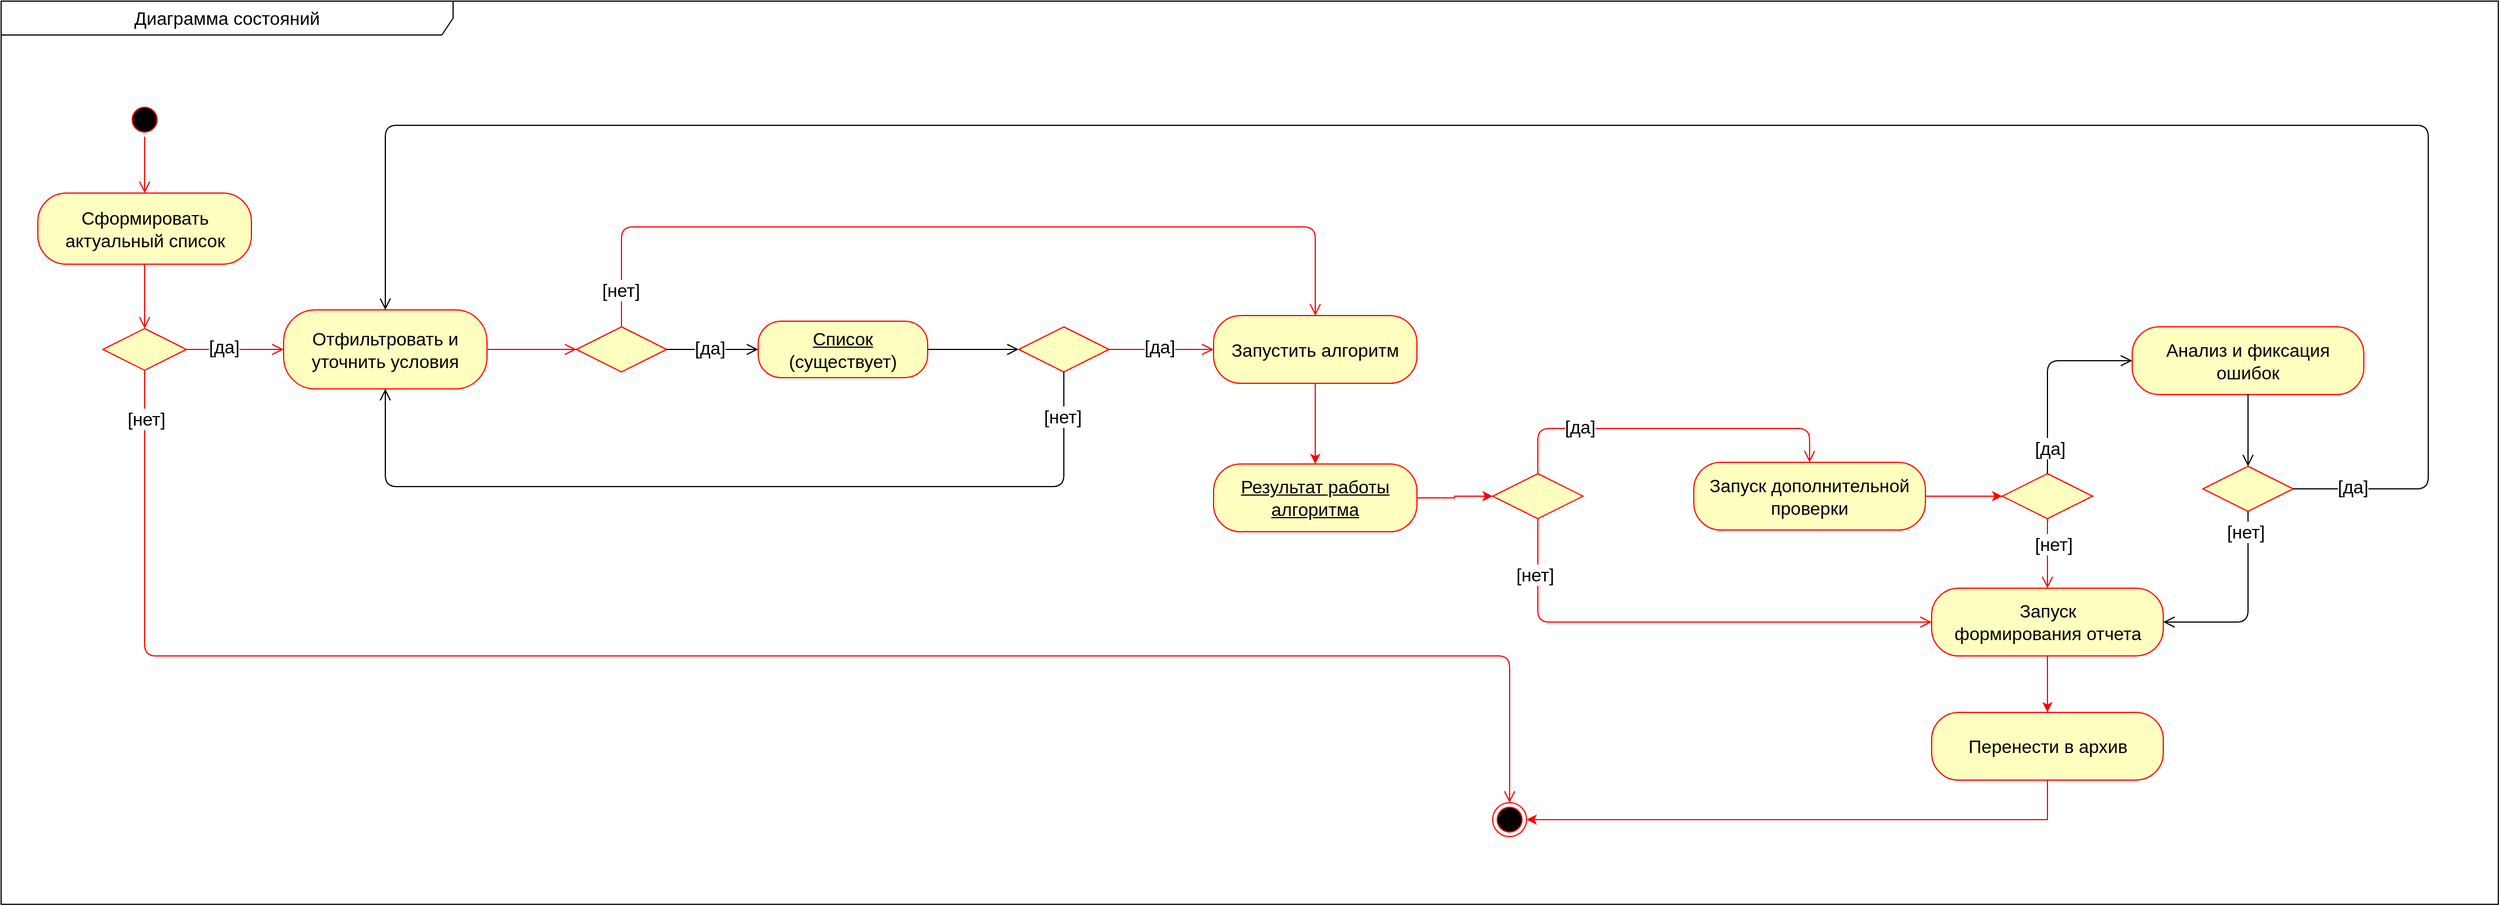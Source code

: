 <mxfile version="14.1.8" type="device"><diagram name="Page-1" id="e7e014a7-5840-1c2e-5031-d8a46d1fe8dd"><mxGraphModel dx="1086" dy="1632" grid="1" gridSize="10" guides="1" tooltips="1" connect="1" arrows="1" fold="1" page="1" pageScale="1" pageWidth="1169" pageHeight="826" background="none" math="0" shadow="0"><root><mxCell id="0"/><mxCell id="1" parent="0"/><mxCell id="31887JfQ04T_51z_vyh9-67" value="&lt;font style=&quot;font-size: 16px&quot;&gt;Диаграмма состояний&lt;/font&gt;" style="shape=umlFrame;whiteSpace=wrap;html=1;width=400;height=30;fontSize=15;" parent="1" vertex="1"><mxGeometry x="580" y="-810" width="2210" height="800" as="geometry"/></mxCell><mxCell id="UJZAYx7YA-PhiULz38xz-1" value="" style="ellipse;html=1;shape=startState;fillColor=#000000;strokeColor=#ff0000;" parent="1" vertex="1"><mxGeometry x="692" y="-720" width="30" height="30" as="geometry"/></mxCell><mxCell id="UJZAYx7YA-PhiULz38xz-2" value="" style="edgeStyle=orthogonalEdgeStyle;html=1;verticalAlign=bottom;endArrow=open;endSize=8;strokeColor=#ff0000;entryX=0.5;entryY=0;entryDx=0;entryDy=0;exitX=0.5;exitY=1;exitDx=0;exitDy=0;" parent="1" source="UJZAYx7YA-PhiULz38xz-1" target="UJZAYx7YA-PhiULz38xz-6" edge="1"><mxGeometry relative="1" as="geometry"><mxPoint x="664.5" y="-710" as="targetPoint"/><mxPoint x="634.5" y="-810" as="sourcePoint"/></mxGeometry></mxCell><mxCell id="UJZAYx7YA-PhiULz38xz-3" value="" style="ellipse;html=1;shape=endState;fillColor=#000000;strokeColor=#ff0000;" parent="1" vertex="1"><mxGeometry x="1900" y="-100" width="30" height="30" as="geometry"/></mxCell><mxCell id="UJZAYx7YA-PhiULz38xz-6" value="Сформировать&lt;br&gt;актуальный список" style="rounded=1;whiteSpace=wrap;html=1;arcSize=40;fontColor=#000000;fillColor=#ffffc0;strokeColor=#ff0000;fontSize=16;" parent="1" vertex="1"><mxGeometry x="612.5" y="-640" width="189" height="63" as="geometry"/></mxCell><mxCell id="UJZAYx7YA-PhiULz38xz-7" value="" style="edgeStyle=orthogonalEdgeStyle;html=1;verticalAlign=bottom;endArrow=open;endSize=8;strokeColor=#ff0000;entryX=0.5;entryY=0;entryDx=0;entryDy=0;exitX=0.5;exitY=1;exitDx=0;exitDy=0;" parent="1" source="UJZAYx7YA-PhiULz38xz-6" target="UJZAYx7YA-PhiULz38xz-16" edge="1"><mxGeometry relative="1" as="geometry"><mxPoint x="510" y="-501" as="targetPoint"/><mxPoint x="707" y="-570" as="sourcePoint"/><Array as="points"><mxPoint x="707" y="-570"/><mxPoint x="707" y="-570"/></Array></mxGeometry></mxCell><mxCell id="UJZAYx7YA-PhiULz38xz-16" value="" style="rhombus;whiteSpace=wrap;html=1;fillColor=#ffffc0;strokeColor=#ff0000;fontSize=16;" parent="1" vertex="1"><mxGeometry x="670" y="-520" width="74" height="37" as="geometry"/></mxCell><mxCell id="UJZAYx7YA-PhiULz38xz-17" value="[нет]" style="edgeStyle=orthogonalEdgeStyle;html=1;align=left;verticalAlign=bottom;endArrow=open;endSize=8;fontSize=16;labelBackgroundColor=#FFFFFF;entryX=0.5;entryY=0;entryDx=0;entryDy=0;strokeColor=#FF0000;exitX=0.5;exitY=1;exitDx=0;exitDy=0;" parent="1" source="UJZAYx7YA-PhiULz38xz-16" target="UJZAYx7YA-PhiULz38xz-3" edge="1"><mxGeometry x="-0.933" y="-17" relative="1" as="geometry"><mxPoint x="660" y="1340" as="targetPoint"/><mxPoint x="460" y="-240" as="sourcePoint"/><Array as="points"><mxPoint x="707" y="-230"/><mxPoint x="1915" y="-230"/></Array><mxPoint y="1" as="offset"/></mxGeometry></mxCell><mxCell id="UJZAYx7YA-PhiULz38xz-18" value="[да]" style="edgeStyle=orthogonalEdgeStyle;html=1;align=left;verticalAlign=top;endArrow=open;endSize=8;strokeColor=#ff0000;fontSize=16;exitX=1;exitY=0.5;exitDx=0;exitDy=0;entryX=0;entryY=0.5;entryDx=0;entryDy=0;" parent="1" source="UJZAYx7YA-PhiULz38xz-16" target="UJZAYx7YA-PhiULz38xz-20" edge="1"><mxGeometry x="-0.583" y="19" relative="1" as="geometry"><mxPoint x="800" y="-501" as="targetPoint"/><mxPoint x="518" y="-381.5" as="sourcePoint"/><Array as="points"/><mxPoint as="offset"/></mxGeometry></mxCell><mxCell id="UJZAYx7YA-PhiULz38xz-20" value="Отфильтровать и&lt;br&gt;уточнить условия" style="rounded=1;whiteSpace=wrap;html=1;arcSize=40;fontColor=#000000;fillColor=#ffffc0;strokeColor=#ff0000;fontSize=16;" parent="1" vertex="1"><mxGeometry x="830" y="-536.5" width="180" height="70" as="geometry"/></mxCell><mxCell id="UJZAYx7YA-PhiULz38xz-21" value="" style="edgeStyle=orthogonalEdgeStyle;html=1;verticalAlign=bottom;endArrow=open;endSize=8;strokeColor=#ff0000;fontSize=16;exitX=1;exitY=0.5;exitDx=0;exitDy=0;" parent="1" source="UJZAYx7YA-PhiULz38xz-20" target="UJZAYx7YA-PhiULz38xz-23" edge="1"><mxGeometry relative="1" as="geometry"><mxPoint x="1040" y="-460" as="targetPoint"/><mxPoint x="1000" y="-370" as="sourcePoint"/><Array as="points"/></mxGeometry></mxCell><mxCell id="UJZAYx7YA-PhiULz38xz-23" value="" style="rhombus;whiteSpace=wrap;html=1;fillColor=#ffffc0;strokeColor=#ff0000;fontSize=16;" parent="1" vertex="1"><mxGeometry x="1089" y="-521.5" width="80" height="40" as="geometry"/></mxCell><mxCell id="UJZAYx7YA-PhiULz38xz-24" value="[да]" style="edgeStyle=orthogonalEdgeStyle;html=1;align=left;verticalAlign=bottom;endArrow=open;endSize=8;fontSize=16;exitX=1;exitY=0.5;exitDx=0;exitDy=0;entryX=0;entryY=0.5;entryDx=0;entryDy=0;" parent="1" source="UJZAYx7YA-PhiULz38xz-23" target="UJZAYx7YA-PhiULz38xz-28" edge="1"><mxGeometry x="-0.441" y="-10" relative="1" as="geometry"><mxPoint x="1040" y="-631" as="targetPoint"/><mxPoint as="offset"/><mxPoint x="1234.5" y="-631.5" as="sourcePoint"/><Array as="points"><mxPoint x="1240" y="-501"/><mxPoint x="1240" y="-501"/></Array></mxGeometry></mxCell><mxCell id="UJZAYx7YA-PhiULz38xz-25" value="[нет]" style="edgeStyle=orthogonalEdgeStyle;html=1;align=left;verticalAlign=top;endArrow=open;endSize=8;strokeColor=#ff0000;fontSize=16;exitX=0.5;exitY=0;exitDx=0;exitDy=0;entryX=0.5;entryY=0;entryDx=0;entryDy=0;" parent="1" source="UJZAYx7YA-PhiULz38xz-23" target="UJZAYx7YA-PhiULz38xz-30" edge="1"><mxGeometry x="-0.876" y="19" relative="1" as="geometry"><mxPoint x="1740" y="-560" as="targetPoint"/><mxPoint x="1366" y="-310" as="sourcePoint"/><Array as="points"><mxPoint x="1129" y="-610"/><mxPoint x="1743" y="-610"/></Array><mxPoint as="offset"/></mxGeometry></mxCell><mxCell id="UJZAYx7YA-PhiULz38xz-28" value="&lt;u&gt;Список&lt;/u&gt;&lt;br&gt;(существует)" style="rounded=1;whiteSpace=wrap;html=1;arcSize=40;fontColor=#000000;fillColor=#ffffc0;strokeColor=#ff0000;fontSize=16;" parent="1" vertex="1"><mxGeometry x="1250" y="-526.5" width="150" height="50" as="geometry"/></mxCell><mxCell id="UJZAYx7YA-PhiULz38xz-29" value="" style="edgeStyle=orthogonalEdgeStyle;html=1;verticalAlign=bottom;endArrow=open;endSize=8;fontSize=16;exitX=1;exitY=0.5;exitDx=0;exitDy=0;entryX=0;entryY=0.5;entryDx=0;entryDy=0;" parent="1" source="UJZAYx7YA-PhiULz38xz-28" target="UJZAYx7YA-PhiULz38xz-31" edge="1"><mxGeometry relative="1" as="geometry"><mxPoint x="1500.5" y="-690" as="targetPoint"/><Array as="points"><mxPoint x="1430" y="-502"/><mxPoint x="1481" y="-502"/></Array><mxPoint x="1456" y="-548" as="sourcePoint"/></mxGeometry></mxCell><mxCell id="UJZAYx7YA-PhiULz38xz-37" style="edgeStyle=orthogonalEdgeStyle;rounded=0;orthogonalLoop=1;jettySize=auto;html=1;labelBackgroundColor=#FFFFFF;fontSize=16;fillColor=#e51400;strokeColor=#FF0000;exitX=0.5;exitY=1;exitDx=0;exitDy=0;entryX=0.5;entryY=0;entryDx=0;entryDy=0;" parent="1" source="UJZAYx7YA-PhiULz38xz-30" target="UJZAYx7YA-PhiULz38xz-38" edge="1"><mxGeometry relative="1" as="geometry"><mxPoint x="1999.5" y="-581.5" as="sourcePoint"/><mxPoint x="1940" y="-501" as="targetPoint"/><Array as="points"><mxPoint x="1743" y="-430"/><mxPoint x="1743" y="-430"/></Array></mxGeometry></mxCell><mxCell id="UJZAYx7YA-PhiULz38xz-30" value="Запустить алгоритм" style="rounded=1;whiteSpace=wrap;html=1;arcSize=40;fontColor=#000000;fillColor=#ffffc0;strokeColor=#ff0000;fontSize=16;" parent="1" vertex="1"><mxGeometry x="1653" y="-531.5" width="180" height="60" as="geometry"/></mxCell><mxCell id="UJZAYx7YA-PhiULz38xz-31" value="" style="rhombus;whiteSpace=wrap;html=1;fillColor=#ffffc0;strokeColor=#ff0000;fontSize=16;" parent="1" vertex="1"><mxGeometry x="1480.5" y="-521.5" width="80" height="40" as="geometry"/></mxCell><mxCell id="UJZAYx7YA-PhiULz38xz-32" value="[нет]" style="edgeStyle=orthogonalEdgeStyle;html=1;align=left;verticalAlign=bottom;endArrow=open;endSize=8;fontSize=16;entryX=0.5;entryY=1;entryDx=0;entryDy=0;exitX=0.5;exitY=1;exitDx=0;exitDy=0;" parent="1" source="UJZAYx7YA-PhiULz38xz-31" target="UJZAYx7YA-PhiULz38xz-20" edge="1"><mxGeometry x="-0.869" y="-20" relative="1" as="geometry"><mxPoint x="984.5" y="-346.5" as="targetPoint"/><mxPoint x="1520" y="-466" as="sourcePoint"/><Array as="points"><mxPoint x="1520" y="-380"/><mxPoint x="920" y="-380"/></Array><mxPoint as="offset"/></mxGeometry></mxCell><mxCell id="UJZAYx7YA-PhiULz38xz-33" value="[да]" style="edgeStyle=orthogonalEdgeStyle;html=1;align=left;verticalAlign=top;endArrow=open;endSize=8;fontSize=16;strokeColor=#FF0000;entryX=0;entryY=0.5;entryDx=0;entryDy=0;exitX=1;exitY=0.5;exitDx=0;exitDy=0;" parent="1" source="UJZAYx7YA-PhiULz38xz-31" target="UJZAYx7YA-PhiULz38xz-30" edge="1"><mxGeometry x="-0.362" y="19" relative="1" as="geometry"><mxPoint x="1710" y="-430" as="targetPoint"/><Array as="points"><mxPoint x="1590" y="-501"/><mxPoint x="1653" y="-501"/></Array><mxPoint as="offset"/><mxPoint x="1590" y="-550" as="sourcePoint"/></mxGeometry></mxCell><mxCell id="UJZAYx7YA-PhiULz38xz-34" value="" style="rhombus;whiteSpace=wrap;html=1;fillColor=#ffffc0;strokeColor=#ff0000;fontSize=16;" parent="1" vertex="1"><mxGeometry x="1900" y="-391.5" width="80" height="40" as="geometry"/></mxCell><mxCell id="UJZAYx7YA-PhiULz38xz-35" value="[да]" style="edgeStyle=orthogonalEdgeStyle;html=1;align=left;verticalAlign=bottom;endArrow=open;endSize=8;strokeColor=#ff0000;labelBackgroundColor=#FFFFFF;fontSize=16;entryX=0.5;entryY=0;entryDx=0;entryDy=0;exitX=0.5;exitY=0;exitDx=0;exitDy=0;" parent="1" source="UJZAYx7YA-PhiULz38xz-34" target="UJZAYx7YA-PhiULz38xz-41" edge="1"><mxGeometry x="-0.609" y="-10" relative="1" as="geometry"><mxPoint x="3033.5" y="-541.5" as="targetPoint"/><Array as="points"><mxPoint x="1940" y="-431.5"/><mxPoint x="2180" y="-431.5"/></Array><mxPoint x="1" as="offset"/><mxPoint x="2868" y="-601.5" as="sourcePoint"/></mxGeometry></mxCell><mxCell id="UJZAYx7YA-PhiULz38xz-36" value="[нет]" style="edgeStyle=orthogonalEdgeStyle;html=1;align=left;verticalAlign=top;endArrow=open;endSize=8;strokeColor=#ff0000;labelBackgroundColor=#FFFFFF;fontSize=16;entryX=0;entryY=0.5;entryDx=0;entryDy=0;exitX=0.5;exitY=1;exitDx=0;exitDy=0;" parent="1" source="UJZAYx7YA-PhiULz38xz-34" target="UJZAYx7YA-PhiULz38xz-40" edge="1"><mxGeometry x="-0.851" y="-20" relative="1" as="geometry"><mxPoint x="2653.5" y="-581.5" as="targetPoint"/><Array as="points"><mxPoint x="1940" y="-260"/></Array><mxPoint x="-1" as="offset"/><mxPoint x="2128" y="-371.5" as="sourcePoint"/></mxGeometry></mxCell><mxCell id="UJZAYx7YA-PhiULz38xz-39" style="edgeStyle=orthogonalEdgeStyle;rounded=0;orthogonalLoop=1;jettySize=auto;html=1;labelBackgroundColor=#FFFFFF;strokeColor=#FF0000;fontSize=16;entryX=0;entryY=0.5;entryDx=0;entryDy=0;" parent="1" source="UJZAYx7YA-PhiULz38xz-38" target="UJZAYx7YA-PhiULz38xz-34" edge="1"><mxGeometry relative="1" as="geometry"><mxPoint x="2150" y="-500" as="targetPoint"/><Array as="points"/></mxGeometry></mxCell><mxCell id="UJZAYx7YA-PhiULz38xz-38" value="&lt;u&gt;Результат работы&lt;br&gt;алгоритма&lt;/u&gt;" style="rounded=1;whiteSpace=wrap;html=1;arcSize=40;fontColor=#000000;fillColor=#ffffc0;strokeColor=#ff0000;fontSize=16;" parent="1" vertex="1"><mxGeometry x="1653" y="-400" width="180" height="60" as="geometry"/></mxCell><mxCell id="UJZAYx7YA-PhiULz38xz-60" style="edgeStyle=orthogonalEdgeStyle;rounded=0;orthogonalLoop=1;jettySize=auto;html=1;entryX=0.5;entryY=0;entryDx=0;entryDy=0;labelBackgroundColor=#FFFFFF;strokeColor=#FF0000;fontSize=16;exitX=0.5;exitY=1;exitDx=0;exitDy=0;" parent="1" source="UJZAYx7YA-PhiULz38xz-40" target="UJZAYx7YA-PhiULz38xz-48" edge="1"><mxGeometry relative="1" as="geometry"><mxPoint x="2568" y="-91.5" as="sourcePoint"/></mxGeometry></mxCell><mxCell id="UJZAYx7YA-PhiULz38xz-40" value="Запуск&lt;br&gt;формирования отчета" style="rounded=1;whiteSpace=wrap;html=1;arcSize=40;fontColor=#000000;fillColor=#ffffc0;strokeColor=#ff0000;fontSize=16;" parent="1" vertex="1"><mxGeometry x="2288.5" y="-290" width="205" height="60" as="geometry"/></mxCell><mxCell id="UJZAYx7YA-PhiULz38xz-46" style="edgeStyle=orthogonalEdgeStyle;rounded=0;orthogonalLoop=1;jettySize=auto;html=1;labelBackgroundColor=#FFFFFF;strokeColor=#FF0000;fontSize=16;entryX=0;entryY=0.5;entryDx=0;entryDy=0;" parent="1" source="UJZAYx7YA-PhiULz38xz-41" target="UJZAYx7YA-PhiULz38xz-42" edge="1"><mxGeometry relative="1" as="geometry"><mxPoint x="2358" y="-451.5" as="targetPoint"/></mxGeometry></mxCell><mxCell id="UJZAYx7YA-PhiULz38xz-41" value="&lt;div&gt;Запуск дополнительной&lt;/div&gt;&lt;div&gt;проверки&lt;/div&gt;" style="rounded=1;whiteSpace=wrap;html=1;arcSize=40;fontColor=#000000;fillColor=#ffffc0;strokeColor=#ff0000;fontSize=16;" parent="1" vertex="1"><mxGeometry x="2078" y="-401.5" width="205" height="60" as="geometry"/></mxCell><mxCell id="UJZAYx7YA-PhiULz38xz-42" value="" style="rhombus;whiteSpace=wrap;html=1;fillColor=#ffffc0;strokeColor=#ff0000;fontSize=16;" parent="1" vertex="1"><mxGeometry x="2351" y="-391.5" width="80" height="40" as="geometry"/></mxCell><mxCell id="UJZAYx7YA-PhiULz38xz-43" value="[да]" style="edgeStyle=orthogonalEdgeStyle;html=1;align=left;verticalAlign=bottom;endArrow=open;endSize=8;labelBackgroundColor=#FFFFFF;fontSize=16;entryX=0;entryY=0.5;entryDx=0;entryDy=0;exitX=0.5;exitY=0;exitDx=0;exitDy=0;" parent="1" source="UJZAYx7YA-PhiULz38xz-42" target="UJZAYx7YA-PhiULz38xz-47" edge="1"><mxGeometry x="-0.881" y="13" relative="1" as="geometry"><mxPoint x="2787" y="-318" as="targetPoint"/><mxPoint x="2229" y="-391.5" as="sourcePoint"/><Array as="points"><mxPoint x="2391" y="-492"/></Array><mxPoint as="offset"/></mxGeometry></mxCell><mxCell id="UJZAYx7YA-PhiULz38xz-44" value="[нет]" style="edgeStyle=orthogonalEdgeStyle;html=1;align=left;verticalAlign=top;endArrow=open;endSize=8;strokeColor=#ff0000;labelBackgroundColor=#FFFFFF;fontSize=16;exitX=0.5;exitY=1;exitDx=0;exitDy=0;entryX=0.5;entryY=0;entryDx=0;entryDy=0;" parent="1" source="UJZAYx7YA-PhiULz38xz-42" target="UJZAYx7YA-PhiULz38xz-40" edge="1"><mxGeometry x="-0.786" y="-13" relative="1" as="geometry"><mxPoint x="2391" y="-191.5" as="targetPoint"/><Array as="points"/><mxPoint as="offset"/><mxPoint x="2368" y="-251.5" as="sourcePoint"/></mxGeometry></mxCell><mxCell id="UJZAYx7YA-PhiULz38xz-47" value="&lt;div&gt;Анализ и фиксация&lt;/div&gt;&lt;div&gt;ошибок&lt;/div&gt;" style="rounded=1;whiteSpace=wrap;html=1;arcSize=40;fontColor=#000000;fillColor=#ffffc0;strokeColor=#ff0000;fontSize=16;" parent="1" vertex="1"><mxGeometry x="2466" y="-521.5" width="205" height="60" as="geometry"/></mxCell><mxCell id="UJZAYx7YA-PhiULz38xz-62" style="edgeStyle=orthogonalEdgeStyle;rounded=0;orthogonalLoop=1;jettySize=auto;html=1;labelBackgroundColor=#FFFFFF;strokeColor=#FF0000;fontSize=16;entryX=1;entryY=0.5;entryDx=0;entryDy=0;" parent="1" source="UJZAYx7YA-PhiULz38xz-48" target="UJZAYx7YA-PhiULz38xz-3" edge="1"><mxGeometry relative="1" as="geometry"><mxPoint x="1950" y="-20" as="targetPoint"/><Array as="points"><mxPoint x="2391" y="-85"/></Array></mxGeometry></mxCell><mxCell id="UJZAYx7YA-PhiULz38xz-48" value="Перенести в архив" style="rounded=1;whiteSpace=wrap;html=1;arcSize=40;fontColor=#000000;fillColor=#ffffc0;strokeColor=#ff0000;fontSize=16;" parent="1" vertex="1"><mxGeometry x="2288.5" y="-180" width="205" height="60" as="geometry"/></mxCell><mxCell id="UJZAYx7YA-PhiULz38xz-54" value="" style="rhombus;whiteSpace=wrap;html=1;fillColor=#ffffc0;strokeColor=#ff0000;fontSize=16;" parent="1" vertex="1"><mxGeometry x="2528.5" y="-398" width="80" height="40" as="geometry"/></mxCell><mxCell id="UJZAYx7YA-PhiULz38xz-55" value="[да]" style="edgeStyle=orthogonalEdgeStyle;html=1;align=left;verticalAlign=bottom;endArrow=open;endSize=8;labelBackgroundColor=#FFFFFF;fontSize=16;shadow=0;entryX=0.5;entryY=0;entryDx=0;entryDy=0;exitX=1;exitY=0.5;exitDx=0;exitDy=0;" parent="1" source="UJZAYx7YA-PhiULz38xz-54" target="UJZAYx7YA-PhiULz38xz-20" edge="1"><mxGeometry x="-0.97" y="-10" relative="1" as="geometry"><mxPoint x="758" y="-536.5" as="targetPoint"/><mxPoint x="3468" y="-320" as="sourcePoint"/><Array as="points"><mxPoint x="2728" y="-378"/><mxPoint x="2728" y="-700"/><mxPoint x="920" y="-700"/></Array><mxPoint x="1" as="offset"/></mxGeometry></mxCell><mxCell id="duJ_PdBRvdftd_FYjkZI-4" value="[нет]" style="edgeStyle=orthogonalEdgeStyle;html=1;align=left;verticalAlign=bottom;endArrow=open;endSize=8;labelBackgroundColor=#FFFFFF;fontSize=16;exitX=0.5;exitY=1;exitDx=0;exitDy=0;entryX=1;entryY=0.5;entryDx=0;entryDy=0;" parent="1" source="UJZAYx7YA-PhiULz38xz-54" target="UJZAYx7YA-PhiULz38xz-40" edge="1"><mxGeometry x="-0.654" y="-21" relative="1" as="geometry"><mxPoint x="2520" y="-260" as="targetPoint"/><mxPoint x="2189" y="-81.5" as="sourcePoint"/><Array as="points"><mxPoint x="2568" y="-260"/></Array><mxPoint as="offset"/></mxGeometry></mxCell><mxCell id="duJ_PdBRvdftd_FYjkZI-5" value="" style="edgeStyle=orthogonalEdgeStyle;html=1;align=left;verticalAlign=bottom;endArrow=open;endSize=8;labelBackgroundColor=#FFFFFF;fontSize=16;exitX=0.5;exitY=1;exitDx=0;exitDy=0;entryX=0.5;entryY=0;entryDx=0;entryDy=0;" parent="1" source="UJZAYx7YA-PhiULz38xz-47" target="UJZAYx7YA-PhiULz38xz-54" edge="1"><mxGeometry x="-0.667" y="-82" relative="1" as="geometry"><mxPoint x="3156" y="-463.17" as="targetPoint"/><mxPoint x="2916" y="-463.17" as="sourcePoint"/><Array as="points"/><mxPoint as="offset"/></mxGeometry></mxCell></root></mxGraphModel></diagram></mxfile>